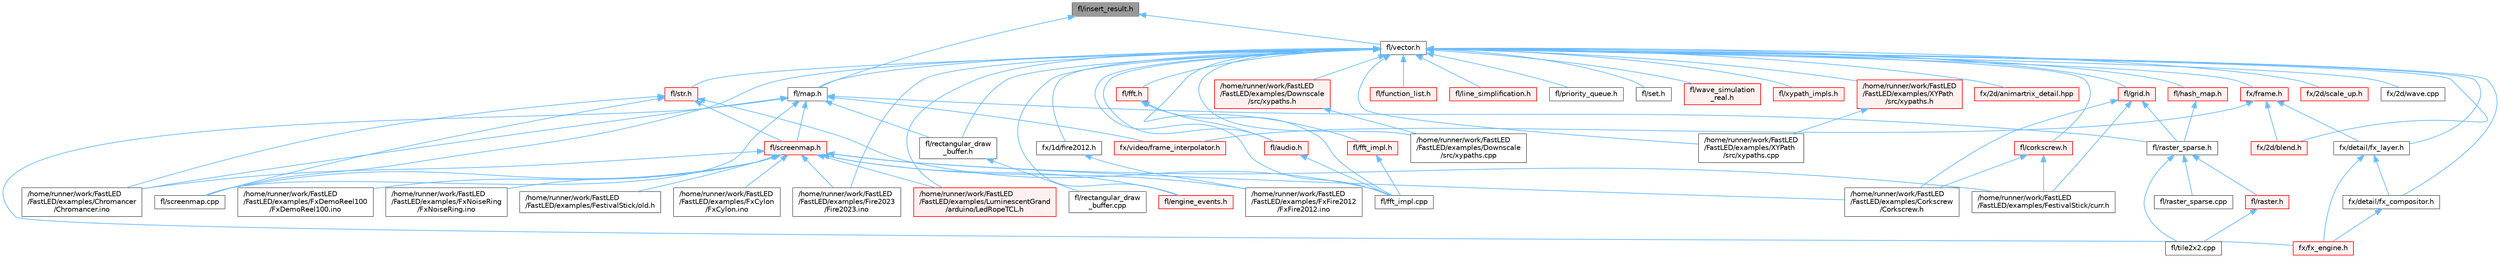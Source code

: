 digraph "fl/insert_result.h"
{
 // INTERACTIVE_SVG=YES
 // LATEX_PDF_SIZE
  bgcolor="transparent";
  edge [fontname=Helvetica,fontsize=10,labelfontname=Helvetica,labelfontsize=10];
  node [fontname=Helvetica,fontsize=10,shape=box,height=0.2,width=0.4];
  Node1 [id="Node000001",label="fl/insert_result.h",height=0.2,width=0.4,color="gray40", fillcolor="grey60", style="filled", fontcolor="black",tooltip=" "];
  Node1 -> Node2 [id="edge1_Node000001_Node000002",dir="back",color="steelblue1",style="solid",tooltip=" "];
  Node2 [id="Node000002",label="fl/map.h",height=0.2,width=0.4,color="grey40", fillcolor="white", style="filled",URL="$dc/db7/map_8h.html",tooltip=" "];
  Node2 -> Node3 [id="edge2_Node000002_Node000003",dir="back",color="steelblue1",style="solid",tooltip=" "];
  Node3 [id="Node000003",label="/home/runner/work/FastLED\l/FastLED/examples/Chromancer\l/Chromancer.ino",height=0.2,width=0.4,color="grey40", fillcolor="white", style="filled",URL="$d1/ddb/_chromancer_8ino.html",tooltip=" "];
  Node2 -> Node4 [id="edge3_Node000002_Node000004",dir="back",color="steelblue1",style="solid",tooltip=" "];
  Node4 [id="Node000004",label="fl/raster_sparse.h",height=0.2,width=0.4,color="grey40", fillcolor="white", style="filled",URL="$d4/df9/raster__sparse_8h.html",tooltip=" "];
  Node4 -> Node5 [id="edge4_Node000004_Node000005",dir="back",color="steelblue1",style="solid",tooltip=" "];
  Node5 [id="Node000005",label="fl/raster.h",height=0.2,width=0.4,color="red", fillcolor="#FFF0F0", style="filled",URL="$d1/d1e/raster_8h.html",tooltip=" "];
  Node5 -> Node15 [id="edge5_Node000005_Node000015",dir="back",color="steelblue1",style="solid",tooltip=" "];
  Node15 [id="Node000015",label="fl/tile2x2.cpp",height=0.2,width=0.4,color="grey40", fillcolor="white", style="filled",URL="$db/d15/tile2x2_8cpp.html",tooltip=" "];
  Node4 -> Node18 [id="edge6_Node000004_Node000018",dir="back",color="steelblue1",style="solid",tooltip=" "];
  Node18 [id="Node000018",label="fl/raster_sparse.cpp",height=0.2,width=0.4,color="grey40", fillcolor="white", style="filled",URL="$d7/d58/raster__sparse_8cpp.html",tooltip=" "];
  Node4 -> Node15 [id="edge7_Node000004_Node000015",dir="back",color="steelblue1",style="solid",tooltip=" "];
  Node2 -> Node19 [id="edge8_Node000002_Node000019",dir="back",color="steelblue1",style="solid",tooltip=" "];
  Node19 [id="Node000019",label="fl/rectangular_draw\l_buffer.h",height=0.2,width=0.4,color="grey40", fillcolor="white", style="filled",URL="$d9/df3/rectangular__draw__buffer_8h.html",tooltip=" "];
  Node19 -> Node20 [id="edge9_Node000019_Node000020",dir="back",color="steelblue1",style="solid",tooltip=" "];
  Node20 [id="Node000020",label="fl/rectangular_draw\l_buffer.cpp",height=0.2,width=0.4,color="grey40", fillcolor="white", style="filled",URL="$d3/d8d/rectangular__draw__buffer_8cpp.html",tooltip=" "];
  Node2 -> Node21 [id="edge10_Node000002_Node000021",dir="back",color="steelblue1",style="solid",tooltip=" "];
  Node21 [id="Node000021",label="fl/screenmap.cpp",height=0.2,width=0.4,color="grey40", fillcolor="white", style="filled",URL="$d9/d6f/screenmap_8cpp.html",tooltip=" "];
  Node2 -> Node22 [id="edge11_Node000002_Node000022",dir="back",color="steelblue1",style="solid",tooltip=" "];
  Node22 [id="Node000022",label="fl/screenmap.h",height=0.2,width=0.4,color="red", fillcolor="#FFF0F0", style="filled",URL="$d7/d97/screenmap_8h.html",tooltip=" "];
  Node22 -> Node3 [id="edge12_Node000022_Node000003",dir="back",color="steelblue1",style="solid",tooltip=" "];
  Node22 -> Node23 [id="edge13_Node000022_Node000023",dir="back",color="steelblue1",style="solid",tooltip=" "];
  Node23 [id="Node000023",label="/home/runner/work/FastLED\l/FastLED/examples/Corkscrew\l/Corkscrew.h",height=0.2,width=0.4,color="grey40", fillcolor="white", style="filled",URL="$df/d40/examples_2_corkscrew_2corkscrew_8h.html",tooltip=" "];
  Node22 -> Node24 [id="edge14_Node000022_Node000024",dir="back",color="steelblue1",style="solid",tooltip=" "];
  Node24 [id="Node000024",label="/home/runner/work/FastLED\l/FastLED/examples/FestivalStick/curr.h",height=0.2,width=0.4,color="grey40", fillcolor="white", style="filled",URL="$d4/d06/curr_8h.html",tooltip=" "];
  Node22 -> Node25 [id="edge15_Node000022_Node000025",dir="back",color="steelblue1",style="solid",tooltip=" "];
  Node25 [id="Node000025",label="/home/runner/work/FastLED\l/FastLED/examples/FestivalStick/old.h",height=0.2,width=0.4,color="grey40", fillcolor="white", style="filled",URL="$d7/da1/old_8h.html",tooltip=" "];
  Node22 -> Node26 [id="edge16_Node000022_Node000026",dir="back",color="steelblue1",style="solid",tooltip=" "];
  Node26 [id="Node000026",label="/home/runner/work/FastLED\l/FastLED/examples/Fire2023\l/Fire2023.ino",height=0.2,width=0.4,color="grey40", fillcolor="white", style="filled",URL="$d8/d2c/_fire2023_8ino.html",tooltip=" "];
  Node22 -> Node27 [id="edge17_Node000022_Node000027",dir="back",color="steelblue1",style="solid",tooltip=" "];
  Node27 [id="Node000027",label="/home/runner/work/FastLED\l/FastLED/examples/FxCylon\l/FxCylon.ino",height=0.2,width=0.4,color="grey40", fillcolor="white", style="filled",URL="$db/d86/_fx_cylon_8ino.html",tooltip=" "];
  Node22 -> Node28 [id="edge18_Node000022_Node000028",dir="back",color="steelblue1",style="solid",tooltip=" "];
  Node28 [id="Node000028",label="/home/runner/work/FastLED\l/FastLED/examples/FxDemoReel100\l/FxDemoReel100.ino",height=0.2,width=0.4,color="grey40", fillcolor="white", style="filled",URL="$d1/d8f/_fx_demo_reel100_8ino.html",tooltip=" "];
  Node22 -> Node29 [id="edge19_Node000022_Node000029",dir="back",color="steelblue1",style="solid",tooltip=" "];
  Node29 [id="Node000029",label="/home/runner/work/FastLED\l/FastLED/examples/FxFire2012\l/FxFire2012.ino",height=0.2,width=0.4,color="grey40", fillcolor="white", style="filled",URL="$df/d57/_fx_fire2012_8ino.html",tooltip=" "];
  Node22 -> Node30 [id="edge20_Node000022_Node000030",dir="back",color="steelblue1",style="solid",tooltip=" "];
  Node30 [id="Node000030",label="/home/runner/work/FastLED\l/FastLED/examples/FxNoiseRing\l/FxNoiseRing.ino",height=0.2,width=0.4,color="grey40", fillcolor="white", style="filled",URL="$d3/dac/_fx_noise_ring_8ino.html",tooltip=" "];
  Node22 -> Node33 [id="edge21_Node000022_Node000033",dir="back",color="steelblue1",style="solid",tooltip=" "];
  Node33 [id="Node000033",label="/home/runner/work/FastLED\l/FastLED/examples/LuminescentGrand\l/arduino/LedRopeTCL.h",height=0.2,width=0.4,color="red", fillcolor="#FFF0F0", style="filled",URL="$d9/d7e/_led_rope_t_c_l_8h.html",tooltip=" "];
  Node22 -> Node162 [id="edge22_Node000022_Node000162",dir="back",color="steelblue1",style="solid",tooltip=" "];
  Node162 [id="Node000162",label="fl/engine_events.h",height=0.2,width=0.4,color="red", fillcolor="#FFF0F0", style="filled",URL="$db/dc0/engine__events_8h.html",tooltip=" "];
  Node22 -> Node21 [id="edge23_Node000022_Node000021",dir="back",color="steelblue1",style="solid",tooltip=" "];
  Node2 -> Node168 [id="edge24_Node000002_Node000168",dir="back",color="steelblue1",style="solid",tooltip=" "];
  Node168 [id="Node000168",label="fx/fx_engine.h",height=0.2,width=0.4,color="red", fillcolor="#FFF0F0", style="filled",URL="$d9/d3c/fx__engine_8h.html",tooltip=" "];
  Node2 -> Node175 [id="edge25_Node000002_Node000175",dir="back",color="steelblue1",style="solid",tooltip=" "];
  Node175 [id="Node000175",label="fx/video/frame_interpolator.h",height=0.2,width=0.4,color="red", fillcolor="#FFF0F0", style="filled",URL="$d3/dda/frame__interpolator_8h.html",tooltip=" "];
  Node1 -> Node180 [id="edge26_Node000001_Node000180",dir="back",color="steelblue1",style="solid",tooltip=" "];
  Node180 [id="Node000180",label="fl/vector.h",height=0.2,width=0.4,color="grey40", fillcolor="white", style="filled",URL="$d6/d68/vector_8h.html",tooltip=" "];
  Node180 -> Node181 [id="edge27_Node000180_Node000181",dir="back",color="steelblue1",style="solid",tooltip=" "];
  Node181 [id="Node000181",label="/home/runner/work/FastLED\l/FastLED/examples/Downscale\l/src/xypaths.cpp",height=0.2,width=0.4,color="grey40", fillcolor="white", style="filled",URL="$dd/d96/_downscale_2src_2xypaths_8cpp.html",tooltip=" "];
  Node180 -> Node182 [id="edge28_Node000180_Node000182",dir="back",color="steelblue1",style="solid",tooltip=" "];
  Node182 [id="Node000182",label="/home/runner/work/FastLED\l/FastLED/examples/Downscale\l/src/xypaths.h",height=0.2,width=0.4,color="red", fillcolor="#FFF0F0", style="filled",URL="$de/d75/_downscale_2src_2xypaths_8h.html",tooltip=" "];
  Node182 -> Node181 [id="edge29_Node000182_Node000181",dir="back",color="steelblue1",style="solid",tooltip=" "];
  Node180 -> Node26 [id="edge30_Node000180_Node000026",dir="back",color="steelblue1",style="solid",tooltip=" "];
  Node180 -> Node33 [id="edge31_Node000180_Node000033",dir="back",color="steelblue1",style="solid",tooltip=" "];
  Node180 -> Node183 [id="edge32_Node000180_Node000183",dir="back",color="steelblue1",style="solid",tooltip=" "];
  Node183 [id="Node000183",label="/home/runner/work/FastLED\l/FastLED/examples/XYPath\l/src/xypaths.cpp",height=0.2,width=0.4,color="grey40", fillcolor="white", style="filled",URL="$d8/d55/_x_y_path_2src_2xypaths_8cpp.html",tooltip=" "];
  Node180 -> Node184 [id="edge33_Node000180_Node000184",dir="back",color="steelblue1",style="solid",tooltip=" "];
  Node184 [id="Node000184",label="/home/runner/work/FastLED\l/FastLED/examples/XYPath\l/src/xypaths.h",height=0.2,width=0.4,color="red", fillcolor="#FFF0F0", style="filled",URL="$d7/d5e/_x_y_path_2src_2xypaths_8h.html",tooltip=" "];
  Node184 -> Node183 [id="edge34_Node000184_Node000183",dir="back",color="steelblue1",style="solid",tooltip=" "];
  Node180 -> Node185 [id="edge35_Node000180_Node000185",dir="back",color="steelblue1",style="solid",tooltip=" "];
  Node185 [id="Node000185",label="fl/audio.h",height=0.2,width=0.4,color="red", fillcolor="#FFF0F0", style="filled",URL="$da/d09/audio_8h.html",tooltip=" "];
  Node185 -> Node127 [id="edge36_Node000185_Node000127",dir="back",color="steelblue1",style="solid",tooltip=" "];
  Node127 [id="Node000127",label="fl/fft_impl.cpp",height=0.2,width=0.4,color="grey40", fillcolor="white", style="filled",URL="$d1/dff/fft__impl_8cpp.html",tooltip=" "];
  Node180 -> Node188 [id="edge37_Node000180_Node000188",dir="back",color="steelblue1",style="solid",tooltip=" "];
  Node188 [id="Node000188",label="fl/corkscrew.h",height=0.2,width=0.4,color="red", fillcolor="#FFF0F0", style="filled",URL="$d1/dd4/src_2fl_2corkscrew_8h.html",tooltip="Corkscrew projection utilities."];
  Node188 -> Node23 [id="edge38_Node000188_Node000023",dir="back",color="steelblue1",style="solid",tooltip=" "];
  Node188 -> Node24 [id="edge39_Node000188_Node000024",dir="back",color="steelblue1",style="solid",tooltip=" "];
  Node180 -> Node162 [id="edge40_Node000180_Node000162",dir="back",color="steelblue1",style="solid",tooltip=" "];
  Node180 -> Node190 [id="edge41_Node000180_Node000190",dir="back",color="steelblue1",style="solid",tooltip=" "];
  Node190 [id="Node000190",label="fl/fft.h",height=0.2,width=0.4,color="red", fillcolor="#FFF0F0", style="filled",URL="$d7/d76/fft_8h.html",tooltip=" "];
  Node190 -> Node185 [id="edge42_Node000190_Node000185",dir="back",color="steelblue1",style="solid",tooltip=" "];
  Node190 -> Node127 [id="edge43_Node000190_Node000127",dir="back",color="steelblue1",style="solid",tooltip=" "];
  Node180 -> Node127 [id="edge44_Node000180_Node000127",dir="back",color="steelblue1",style="solid",tooltip=" "];
  Node180 -> Node193 [id="edge45_Node000180_Node000193",dir="back",color="steelblue1",style="solid",tooltip=" "];
  Node193 [id="Node000193",label="fl/fft_impl.h",height=0.2,width=0.4,color="red", fillcolor="#FFF0F0", style="filled",URL="$df/d73/fft__impl_8h.html",tooltip=" "];
  Node193 -> Node127 [id="edge46_Node000193_Node000127",dir="back",color="steelblue1",style="solid",tooltip=" "];
  Node180 -> Node194 [id="edge47_Node000180_Node000194",dir="back",color="steelblue1",style="solid",tooltip=" "];
  Node194 [id="Node000194",label="fl/function_list.h",height=0.2,width=0.4,color="red", fillcolor="#FFF0F0", style="filled",URL="$d0/d64/function__list_8h.html",tooltip=" "];
  Node180 -> Node195 [id="edge48_Node000180_Node000195",dir="back",color="steelblue1",style="solid",tooltip=" "];
  Node195 [id="Node000195",label="fl/grid.h",height=0.2,width=0.4,color="red", fillcolor="#FFF0F0", style="filled",URL="$da/d15/grid_8h.html",tooltip=" "];
  Node195 -> Node23 [id="edge49_Node000195_Node000023",dir="back",color="steelblue1",style="solid",tooltip=" "];
  Node195 -> Node24 [id="edge50_Node000195_Node000024",dir="back",color="steelblue1",style="solid",tooltip=" "];
  Node195 -> Node4 [id="edge51_Node000195_Node000004",dir="back",color="steelblue1",style="solid",tooltip=" "];
  Node180 -> Node198 [id="edge52_Node000180_Node000198",dir="back",color="steelblue1",style="solid",tooltip=" "];
  Node198 [id="Node000198",label="fl/hash_map.h",height=0.2,width=0.4,color="red", fillcolor="#FFF0F0", style="filled",URL="$d6/d13/hash__map_8h.html",tooltip=" "];
  Node198 -> Node4 [id="edge53_Node000198_Node000004",dir="back",color="steelblue1",style="solid",tooltip=" "];
  Node180 -> Node201 [id="edge54_Node000180_Node000201",dir="back",color="steelblue1",style="solid",tooltip=" "];
  Node201 [id="Node000201",label="fl/line_simplification.h",height=0.2,width=0.4,color="red", fillcolor="#FFF0F0", style="filled",URL="$d8/da7/line__simplification_8h.html",tooltip=" "];
  Node180 -> Node2 [id="edge55_Node000180_Node000002",dir="back",color="steelblue1",style="solid",tooltip=" "];
  Node180 -> Node203 [id="edge56_Node000180_Node000203",dir="back",color="steelblue1",style="solid",tooltip=" "];
  Node203 [id="Node000203",label="fl/priority_queue.h",height=0.2,width=0.4,color="grey40", fillcolor="white", style="filled",URL="$d4/da1/priority__queue_8h.html",tooltip=" "];
  Node180 -> Node19 [id="edge57_Node000180_Node000019",dir="back",color="steelblue1",style="solid",tooltip=" "];
  Node180 -> Node21 [id="edge58_Node000180_Node000021",dir="back",color="steelblue1",style="solid",tooltip=" "];
  Node180 -> Node204 [id="edge59_Node000180_Node000204",dir="back",color="steelblue1",style="solid",tooltip=" "];
  Node204 [id="Node000204",label="fl/set.h",height=0.2,width=0.4,color="grey40", fillcolor="white", style="filled",URL="$d4/d13/set_8h.html",tooltip=" "];
  Node180 -> Node205 [id="edge60_Node000180_Node000205",dir="back",color="steelblue1",style="solid",tooltip=" "];
  Node205 [id="Node000205",label="fl/str.h",height=0.2,width=0.4,color="red", fillcolor="#FFF0F0", style="filled",URL="$d1/d93/str_8h.html",tooltip=" "];
  Node205 -> Node3 [id="edge61_Node000205_Node000003",dir="back",color="steelblue1",style="solid",tooltip=" "];
  Node205 -> Node127 [id="edge62_Node000205_Node000127",dir="back",color="steelblue1",style="solid",tooltip=" "];
  Node205 -> Node21 [id="edge63_Node000205_Node000021",dir="back",color="steelblue1",style="solid",tooltip=" "];
  Node205 -> Node22 [id="edge64_Node000205_Node000022",dir="back",color="steelblue1",style="solid",tooltip=" "];
  Node180 -> Node245 [id="edge65_Node000180_Node000245",dir="back",color="steelblue1",style="solid",tooltip=" "];
  Node245 [id="Node000245",label="fl/wave_simulation\l_real.h",height=0.2,width=0.4,color="red", fillcolor="#FFF0F0", style="filled",URL="$dd/d8e/wave__simulation__real_8h.html",tooltip=" "];
  Node180 -> Node222 [id="edge66_Node000180_Node000222",dir="back",color="steelblue1",style="solid",tooltip=" "];
  Node222 [id="Node000222",label="fl/xypath_impls.h",height=0.2,width=0.4,color="red", fillcolor="#FFF0F0", style="filled",URL="$d8/d5f/xypath__impls_8h.html",tooltip=" "];
  Node180 -> Node131 [id="edge67_Node000180_Node000131",dir="back",color="steelblue1",style="solid",tooltip=" "];
  Node131 [id="Node000131",label="fx/1d/fire2012.h",height=0.2,width=0.4,color="grey40", fillcolor="white", style="filled",URL="$d5/dcb/fire2012_8h.html",tooltip=" "];
  Node131 -> Node29 [id="edge68_Node000131_Node000029",dir="back",color="steelblue1",style="solid",tooltip=" "];
  Node180 -> Node289 [id="edge69_Node000180_Node000289",dir="back",color="steelblue1",style="solid",tooltip=" "];
  Node289 [id="Node000289",label="fx/2d/animartrix_detail.hpp",height=0.2,width=0.4,color="red", fillcolor="#FFF0F0", style="filled",URL="$d3/d3b/animartrix__detail_8hpp.html",tooltip=" "];
  Node180 -> Node247 [id="edge70_Node000180_Node000247",dir="back",color="steelblue1",style="solid",tooltip=" "];
  Node247 [id="Node000247",label="fx/2d/blend.h",height=0.2,width=0.4,color="red", fillcolor="#FFF0F0", style="filled",URL="$d8/d4e/blend_8h.html",tooltip=" "];
  Node180 -> Node244 [id="edge71_Node000180_Node000244",dir="back",color="steelblue1",style="solid",tooltip=" "];
  Node244 [id="Node000244",label="fx/2d/scale_up.h",height=0.2,width=0.4,color="red", fillcolor="#FFF0F0", style="filled",URL="$d2/d74/scale__up_8h.html",tooltip="Expands a grid using bilinear interpolation and scaling up."];
  Node180 -> Node157 [id="edge72_Node000180_Node000157",dir="back",color="steelblue1",style="solid",tooltip=" "];
  Node157 [id="Node000157",label="fx/2d/wave.cpp",height=0.2,width=0.4,color="grey40", fillcolor="white", style="filled",URL="$d4/d7c/src_2fx_22d_2wave_8cpp.html",tooltip=" "];
  Node180 -> Node251 [id="edge73_Node000180_Node000251",dir="back",color="steelblue1",style="solid",tooltip=" "];
  Node251 [id="Node000251",label="fx/detail/fx_compositor.h",height=0.2,width=0.4,color="grey40", fillcolor="white", style="filled",URL="$d5/d6b/fx__compositor_8h.html",tooltip=" "];
  Node251 -> Node168 [id="edge74_Node000251_Node000168",dir="back",color="steelblue1",style="solid",tooltip=" "];
  Node180 -> Node250 [id="edge75_Node000180_Node000250",dir="back",color="steelblue1",style="solid",tooltip=" "];
  Node250 [id="Node000250",label="fx/detail/fx_layer.h",height=0.2,width=0.4,color="grey40", fillcolor="white", style="filled",URL="$d7/d2f/fx__layer_8h.html",tooltip=" "];
  Node250 -> Node251 [id="edge76_Node000250_Node000251",dir="back",color="steelblue1",style="solid",tooltip=" "];
  Node250 -> Node168 [id="edge77_Node000250_Node000168",dir="back",color="steelblue1",style="solid",tooltip=" "];
  Node180 -> Node249 [id="edge78_Node000180_Node000249",dir="back",color="steelblue1",style="solid",tooltip=" "];
  Node249 [id="Node000249",label="fx/frame.h",height=0.2,width=0.4,color="red", fillcolor="#FFF0F0", style="filled",URL="$df/d7d/frame_8h.html",tooltip=" "];
  Node249 -> Node247 [id="edge79_Node000249_Node000247",dir="back",color="steelblue1",style="solid",tooltip=" "];
  Node249 -> Node250 [id="edge80_Node000249_Node000250",dir="back",color="steelblue1",style="solid",tooltip=" "];
  Node249 -> Node175 [id="edge81_Node000249_Node000175",dir="back",color="steelblue1",style="solid",tooltip=" "];
}
